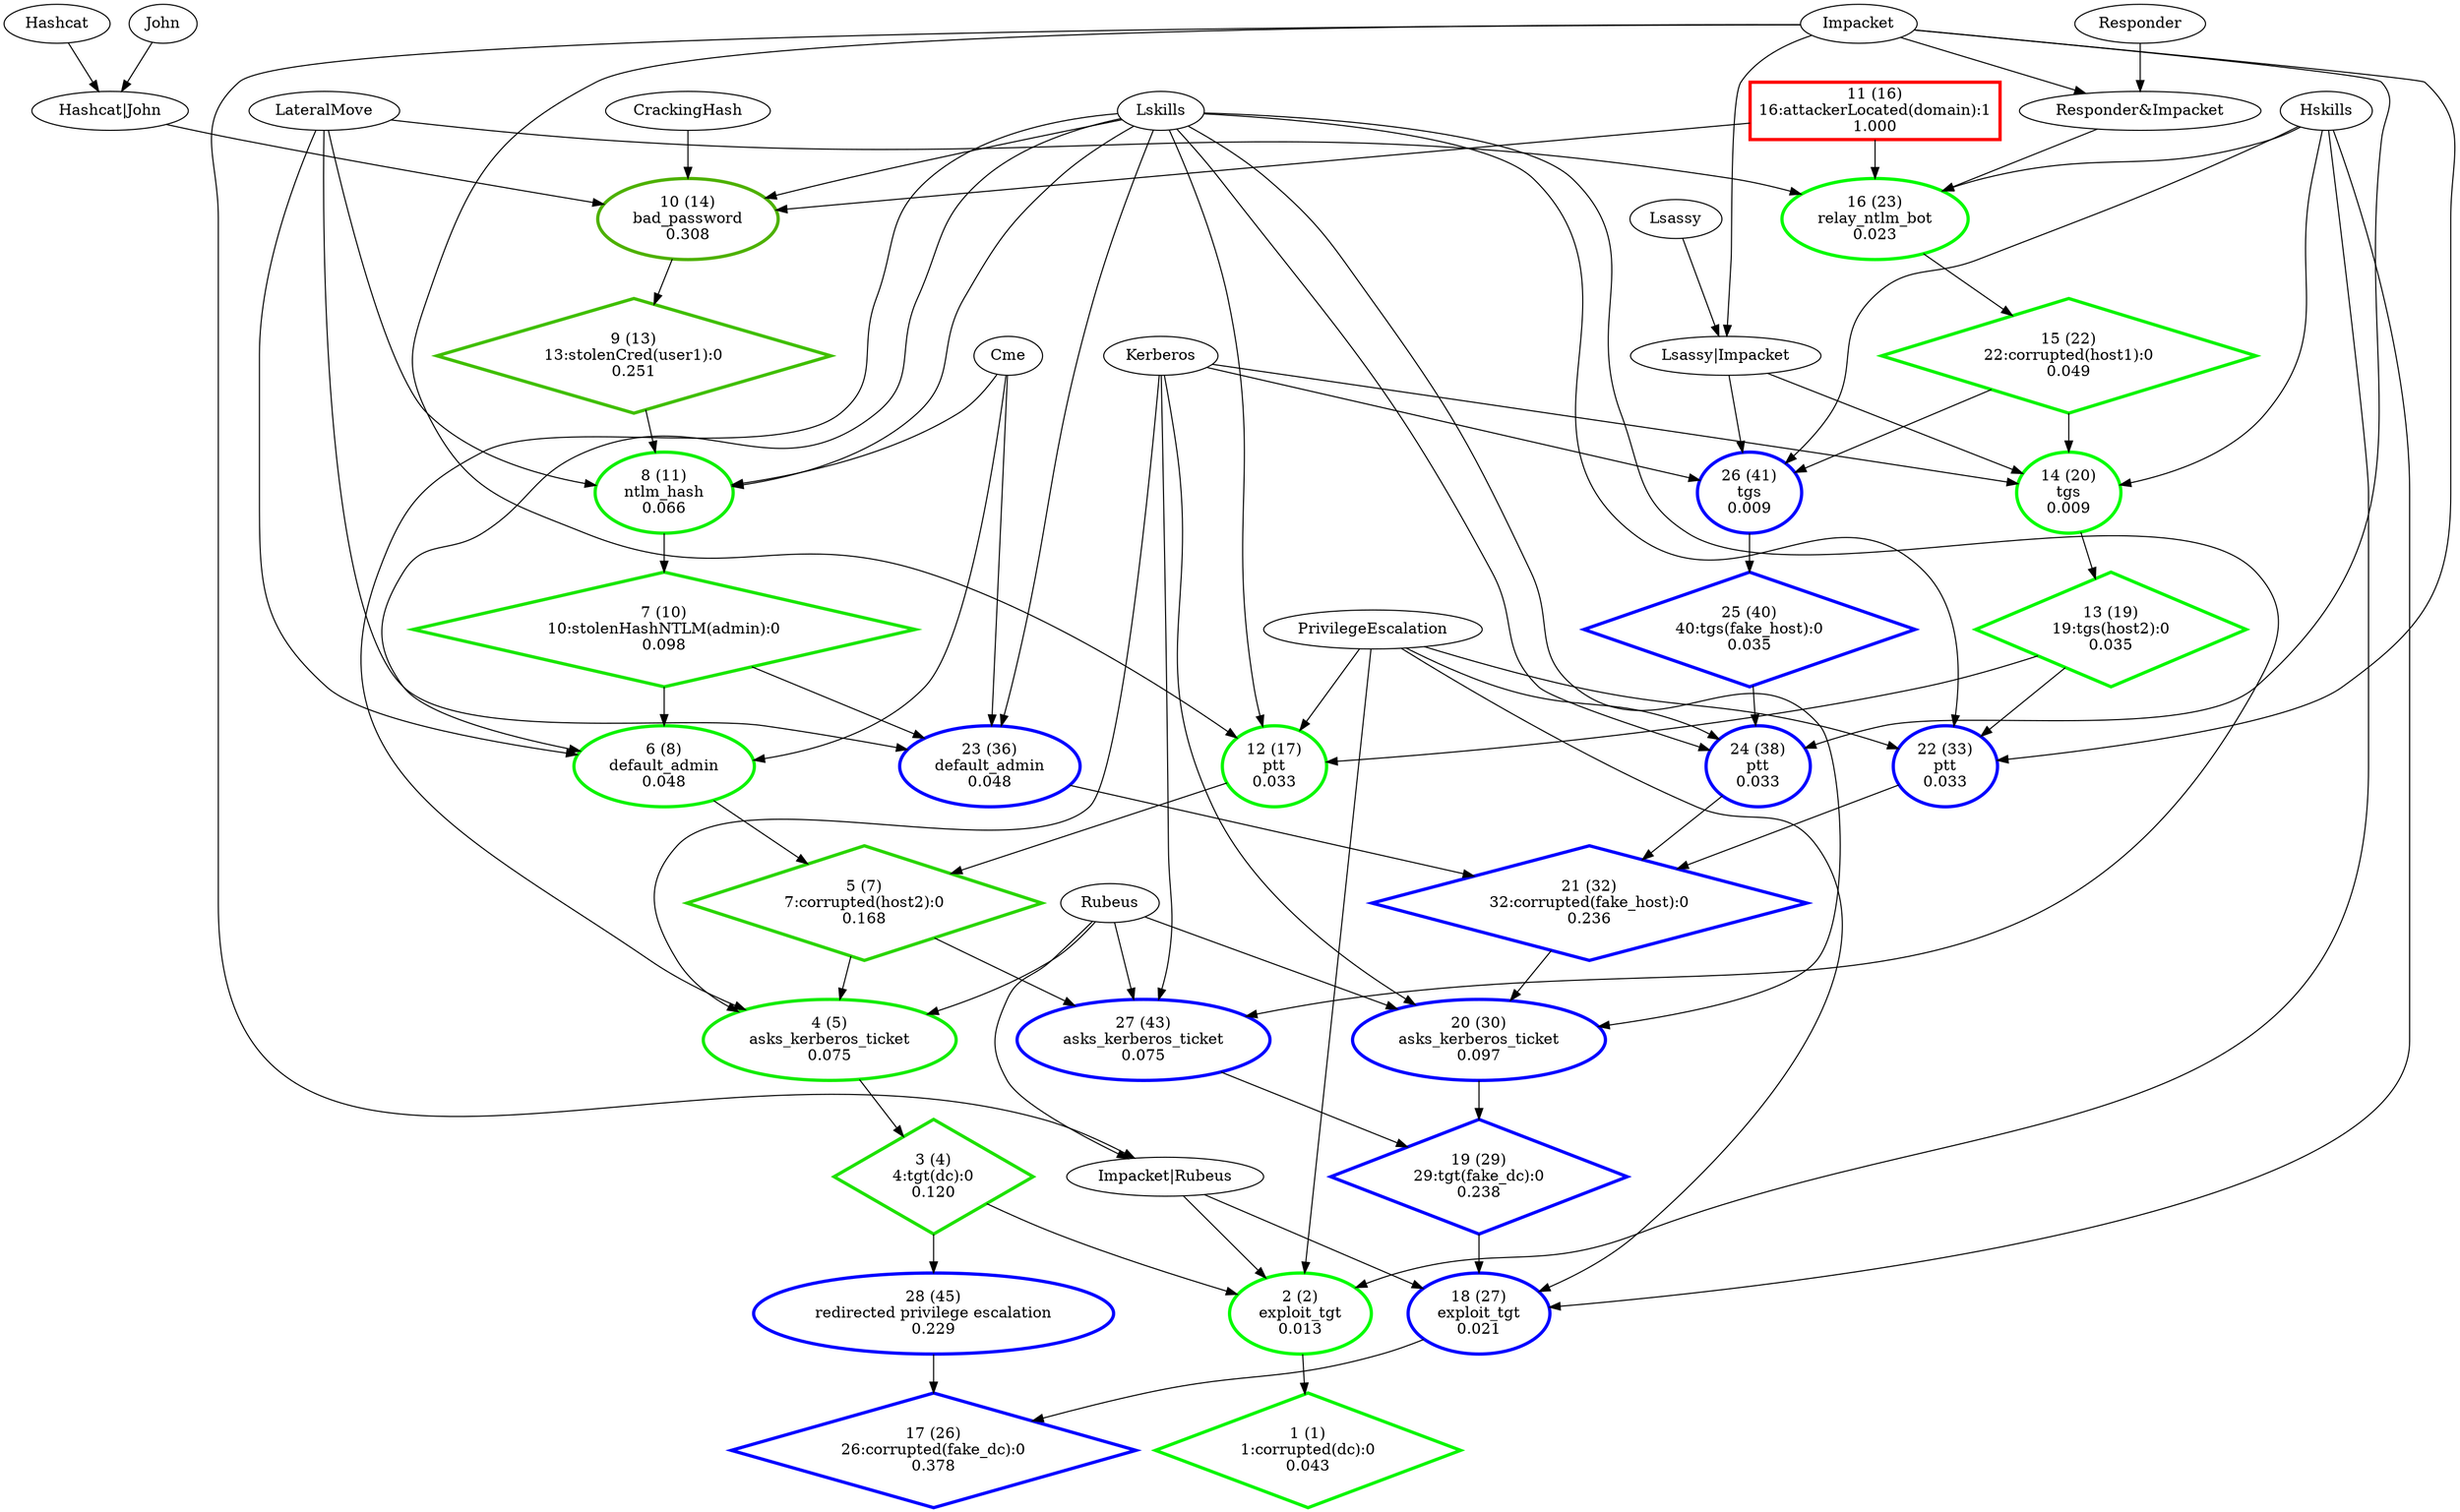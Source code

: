 digraph G {
  1 [label="1 (1)\n1:corrupted(dc):0\n0.043", color="#0AF500", penwidth=3, shape="diamond"];
  2 [label="2 (2)\nexploit_tgt\n0.013", color="#03FC00", penwidth=3, shape="ellipse"];
  3 [label="3 (4)\n4:tgt(dc):0\n0.120", color="#1EE100", penwidth=3, shape="diamond"];
  4 [label="4 (5)\nasks_kerberos_ticket\n0.075", color="#13EC00", penwidth=3, shape="ellipse"];
  5 [label="5 (7)\n7:corrupted(host2):0\n0.168", color="#2AD500", penwidth=3, shape="diamond"];
  6 [label="6 (8)\ndefault_admin\n0.048", color="#0CF300", penwidth=3, shape="ellipse"];
  7 [label="7 (10)\n10:stolenHashNTLM(admin):0\n0.098", color="#19E600", penwidth=3, shape="diamond"];
  8 [label="8 (11)\nntlm_hash\n0.066", color="#10EF00", penwidth=3, shape="ellipse"];
  9 [label="9 (13)\n13:stolenCred(user1):0\n0.251", color="#40BF00", penwidth=3, shape="diamond"];
  10 [label="10 (14)\nbad_password\n0.308", color="#4EB100", penwidth=3, shape="ellipse"];
  11 [label="11 (16)\n16:attackerLocated(domain):1\n1.000", color="#FE0100", penwidth=3, shape="box"];
  12 [label="12 (17)\nptt\n0.033", color="#08F700", penwidth=3, shape="ellipse"];
  13 [label="13 (19)\n19:tgs(host2):0\n0.035", color="#08F700", penwidth=3, shape="diamond"];
  14 [label="14 (20)\ntgs\n0.009", color="#02FD00", penwidth=3, shape="ellipse"];
  15 [label="15 (22)\n22:corrupted(host1):0\n0.049", color="#0CF300", penwidth=3, shape="diamond"];
  16 [label="16 (23)\nrelay_ntlm_bot\n0.023", color="#05FA00", penwidth=3, shape="ellipse"];
  17 [label="17 (26)\n26:corrupted(fake_dc):0\n0.378", color="blue", penwidth=3, shape="diamond"];
  18 [label="18 (27)\nexploit_tgt\n0.021", color="blue", penwidth=3, shape="ellipse"];
  19 [label="19 (29)\n29:tgt(fake_dc):0\n0.238", color="blue", penwidth=3, shape="diamond"];
  20 [label="20 (30)\nasks_kerberos_ticket\n0.097", color="blue", penwidth=3, shape="ellipse"];
  21 [label="21 (32)\n32:corrupted(fake_host):0\n0.236", color="blue", penwidth=3, shape="diamond"];
  22 [label="22 (33)\nptt\n0.033", color="blue", penwidth=3, shape="ellipse"];
  23 [label="23 (36)\ndefault_admin\n0.048", color="blue", penwidth=3, shape="ellipse"];
  24 [label="24 (38)\nptt\n0.033", color="blue", penwidth=3, shape="ellipse"];
  25 [label="25 (40)\n40:tgs(fake_host):0\n0.035", color="blue", penwidth=3, shape="diamond"];
  26 [label="26 (41)\ntgs\n0.009", color="blue", penwidth=3, shape="ellipse"];
  27 [label="27 (43)\nasks_kerberos_ticket\n0.075", color="blue", penwidth=3, shape="ellipse"];
  28 [label="28 (45)\nredirected privilege escalation\n0.229", color="blue", penwidth=3, shape="ellipse"];
  "11" -> "10";
  "11" -> "16";
  "10" -> "9";
  "9" -> "8";
  "8" -> "7";
  "7" -> "6";
  "7" -> "23";
  "6" -> "5";
  "5" -> "4";
  "5" -> "27";
  "16" -> "15";
  "15" -> "14";
  "15" -> "26";
  "14" -> "13";
  "13" -> "12";
  "13" -> "22";
  "12" -> "5";
  "4" -> "3";
  "3" -> "2";
  "3" -> "28";
  "2" -> "1";
  "22" -> "21";
  "21" -> "20";
  "23" -> "21";
  "26" -> "25";
  "25" -> "24";
  "24" -> "21";
  "20" -> "19";
  "19" -> "18";
  "27" -> "19";
  "18" -> "17";
  "28" -> "17";
  "Impacket|Rubeus" -> "2";
  "Impacket|Rubeus" -> "18";
  "Impacket" -> "Impacket|Rubeus";
  "Impacket" -> "12";
  "Impacket" -> "Lsassy|Impacket";
  "Impacket" -> "Responder&Impacket";
  "Impacket" -> "22";
  "Impacket" -> "24";
  "Rubeus" -> "Impacket|Rubeus";
  "Rubeus" -> "4";
  "Rubeus" -> "20";
  "Rubeus" -> "27";
  "Hskills" -> "2";
  "Hskills" -> "14";
  "Hskills" -> "16";
  "Hskills" -> "18";
  "Hskills" -> "26";
  "PrivilegeEscalation" -> "2";
  "PrivilegeEscalation" -> "12";
  "PrivilegeEscalation" -> "18";
  "PrivilegeEscalation" -> "22";
  "PrivilegeEscalation" -> "24";
  "Lskills" -> "4";
  "Lskills" -> "6";
  "Lskills" -> "8";
  "Lskills" -> "10";
  "Lskills" -> "12";
  "Lskills" -> "20";
  "Lskills" -> "22";
  "Lskills" -> "23";
  "Lskills" -> "24";
  "Lskills" -> "27";
  "Kerberos" -> "4";
  "Kerberos" -> "14";
  "Kerberos" -> "20";
  "Kerberos" -> "26";
  "Kerberos" -> "27";
  "Cme" -> "6";
  "Cme" -> "8";
  "Cme" -> "23";
  "LateralMove" -> "6";
  "LateralMove" -> "8";
  "LateralMove" -> "16";
  "LateralMove" -> "23";
  "Hashcat|John" -> "10";
  "Hashcat" -> "Hashcat|John";
  "John" -> "Hashcat|John";
  "CrackingHash" -> "10";
  "Lsassy|Impacket" -> "14";
  "Lsassy|Impacket" -> "26";
  "Lsassy" -> "Lsassy|Impacket";
  "Responder&Impacket" -> "16";
  "Responder" -> "Responder&Impacket";
}